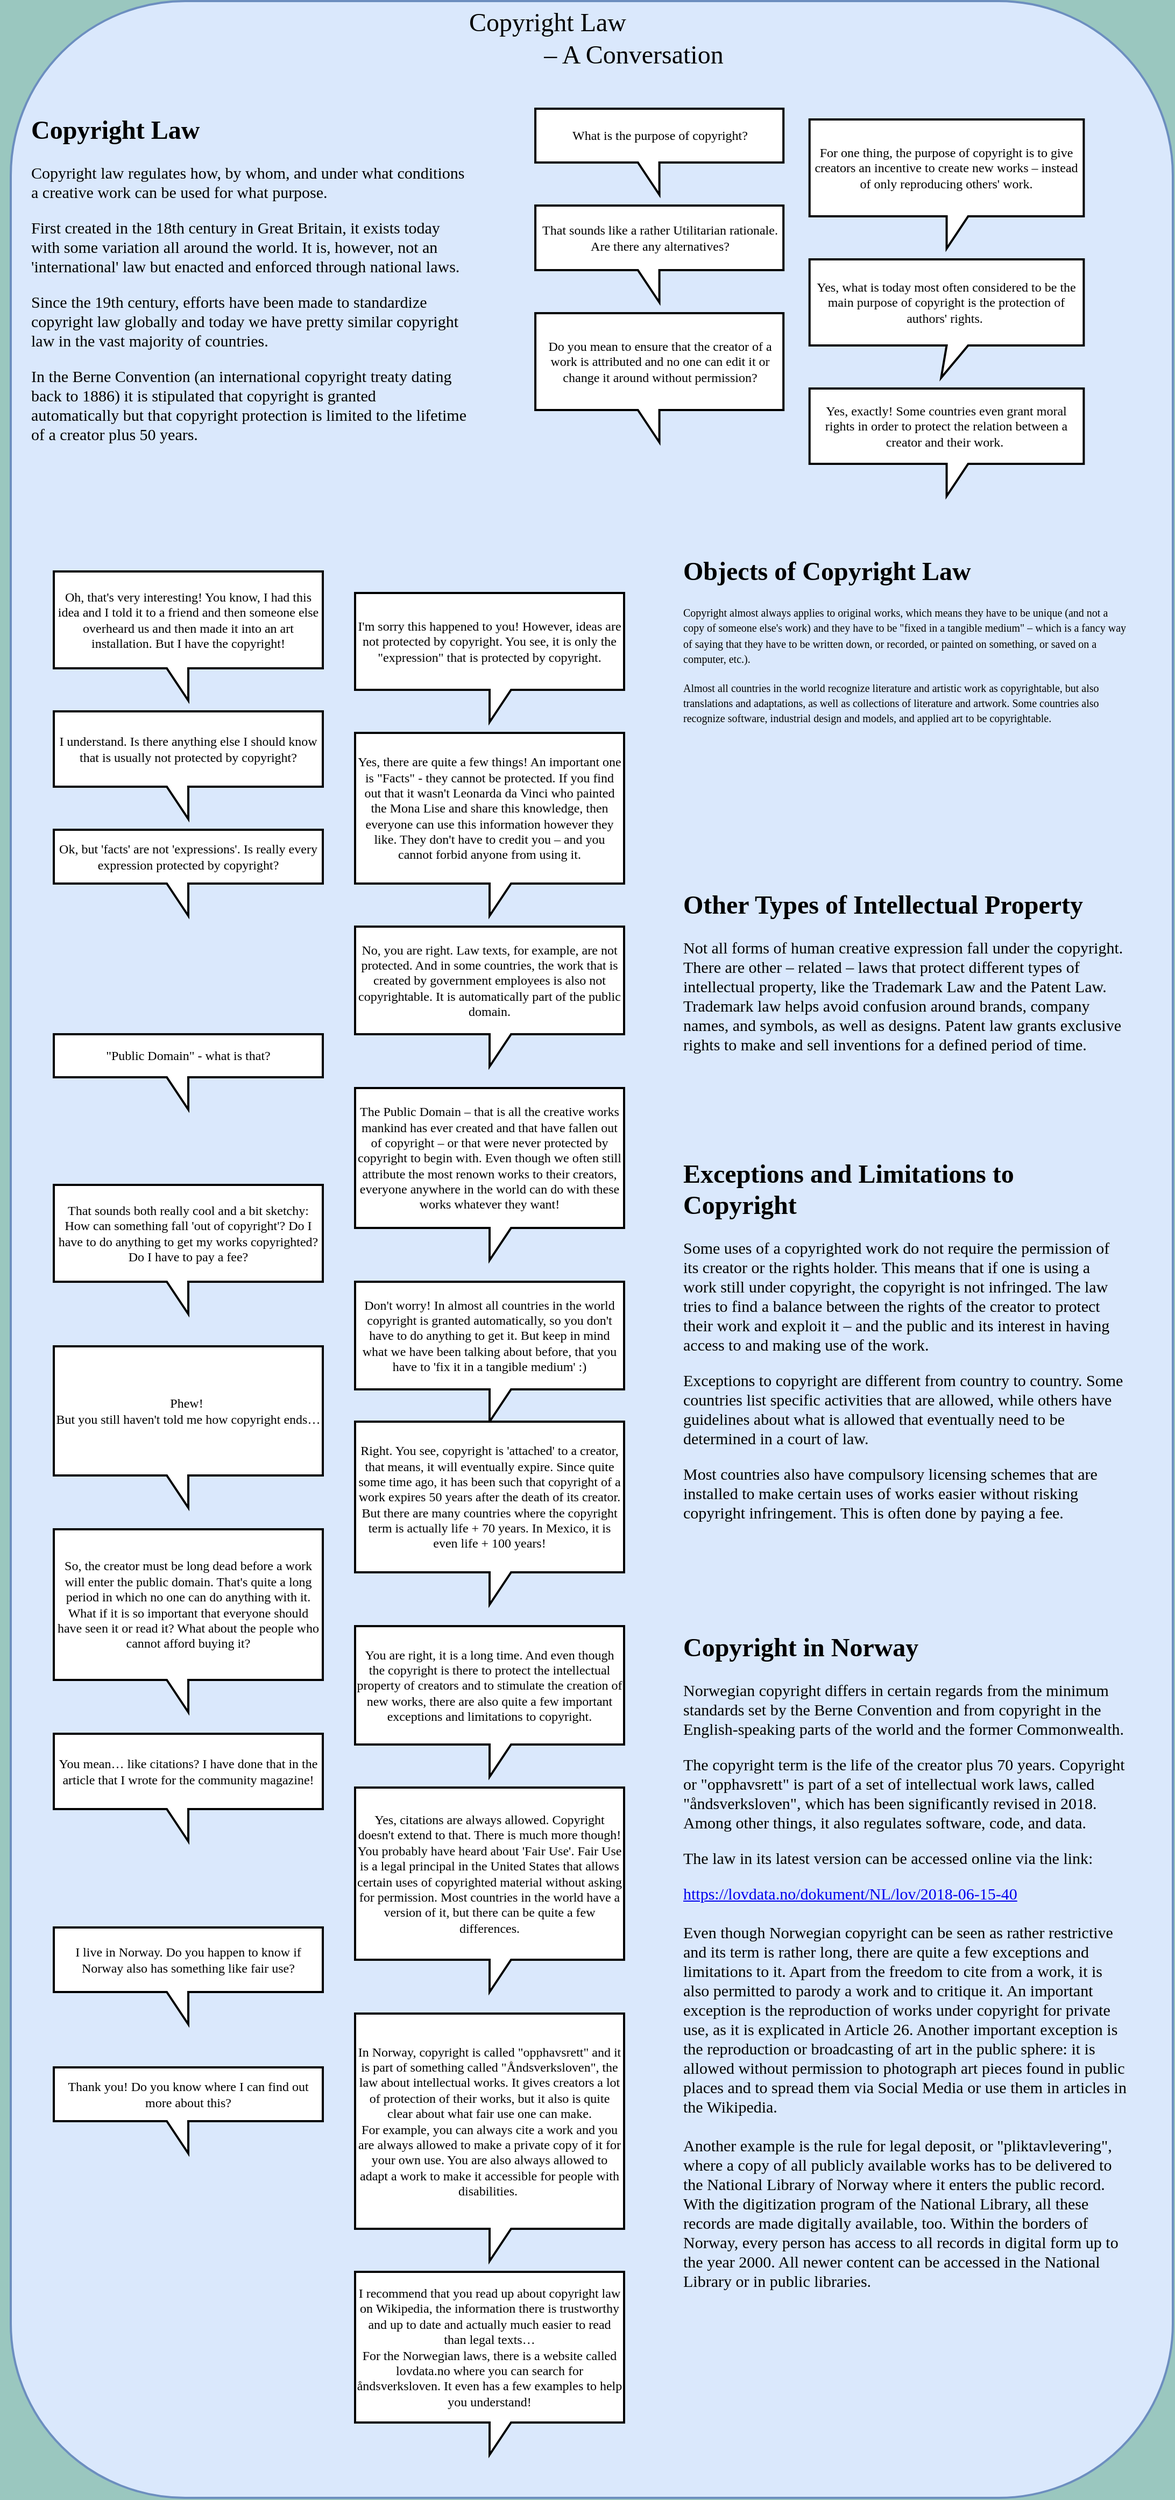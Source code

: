 <mxfile version="12.6.2" type="github">
  <diagram name="Page-1" id="ad52d381-51e7-2e0d-a935-2d0ddd2fd229">
    <mxGraphModel dx="1404" dy="1717" grid="1" gridSize="10" guides="1" tooltips="1" connect="1" arrows="1" fold="1" page="1" pageScale="1" pageWidth="1169" pageHeight="827" background="#9AC7BF" math="0" shadow="0">
      <root>
        <mxCell id="0"/>
        <mxCell id="1" parent="0"/>
        <mxCell id="lcUeHcnI_oaIsX3chBQn-23" value="" style="rounded=1;whiteSpace=wrap;html=1;strokeWidth=2;fontFamily=Verdana;fontSize=12;fillColor=#dae8fc;strokeColor=#6c8ebf;" vertex="1" parent="1">
          <mxGeometry x="40" y="-800" width="1080" height="2320" as="geometry"/>
        </mxCell>
        <mxCell id="lcUeHcnI_oaIsX3chBQn-24" value="" style="group" vertex="1" connectable="0" parent="1">
          <mxGeometry x="30" y="-720" width="1080" height="410" as="geometry"/>
        </mxCell>
        <mxCell id="lcUeHcnI_oaIsX3chBQn-12" value="For one thing, the purpose of copyright is to give creators an incentive to create new works – instead of only reproducing others&#39; work." style="shape=callout;whiteSpace=wrap;html=1;perimeter=calloutPerimeter;strokeWidth=2;fontFamily=Verdana;" vertex="1" parent="lcUeHcnI_oaIsX3chBQn-24">
          <mxGeometry x="752.36" y="30" width="254.831" height="120" as="geometry"/>
        </mxCell>
        <mxCell id="lcUeHcnI_oaIsX3chBQn-13" value="What is the purpose of copyright?" style="shape=callout;whiteSpace=wrap;html=1;perimeter=calloutPerimeter;strokeWidth=2;fontFamily=Verdana;flipV=0;flipH=1;" vertex="1" parent="lcUeHcnI_oaIsX3chBQn-24">
          <mxGeometry x="497.528" y="20" width="230.562" height="80" as="geometry"/>
        </mxCell>
        <mxCell id="lcUeHcnI_oaIsX3chBQn-17" value="&lt;h1&gt;&lt;font style=&quot;font-size: 24px&quot;&gt;Copyright Law&lt;/font&gt;&lt;/h1&gt;&lt;p style=&quot;font-size: 15px&quot;&gt;&lt;font style=&quot;font-size: 15px&quot;&gt;Copyright law regulates how, by whom, and under what conditions a creative work can be used for what purpose.&amp;nbsp;&lt;/font&gt;&lt;/p&gt;&lt;p style=&quot;font-size: 15px&quot;&gt;&lt;font style=&quot;font-size: 15px&quot;&gt;First created in the 18th century in Great Britain, it exists today with some variation all around the world. It is, however, not an &#39;international&#39; law but enacted and enforced through national laws.&amp;nbsp;&lt;/font&gt;&lt;/p&gt;&lt;p style=&quot;font-size: 15px&quot;&gt;&lt;font style=&quot;font-size: 15px&quot;&gt;Since the 19th century, efforts have been made to standardize copyright law globally and today we have pretty similar copyright law in the vast majority of countries.&lt;/font&gt;&lt;/p&gt;&lt;p style=&quot;font-size: 15px&quot;&gt;&lt;font style=&quot;font-size: 15px&quot;&gt;In the Berne Convention (an international copyright treaty dating back to 1886) it is stipulated that copyright is granted automatically but that copyright protection is limited to the lifetime of a creator plus 50 years.&amp;nbsp;&lt;/font&gt;&lt;/p&gt;" style="text;html=1;strokeColor=none;fillColor=none;spacing=5;spacingTop=-20;whiteSpace=wrap;overflow=hidden;rounded=0;fontFamily=Verdana;fontSize=12;" vertex="1" parent="lcUeHcnI_oaIsX3chBQn-24">
          <mxGeometry x="24.27" y="20" width="412.58" height="390" as="geometry"/>
        </mxCell>
        <mxCell id="lcUeHcnI_oaIsX3chBQn-18" value="That sounds like a rather Utilitarian rationale. Are there any alternatives?" style="shape=callout;whiteSpace=wrap;html=1;perimeter=calloutPerimeter;strokeWidth=2;fontFamily=Verdana;fontSize=12;flipH=1;" vertex="1" parent="lcUeHcnI_oaIsX3chBQn-24">
          <mxGeometry x="497.528" y="110" width="230.562" height="90" as="geometry"/>
        </mxCell>
        <mxCell id="lcUeHcnI_oaIsX3chBQn-19" value="Yes, what is today most often considered to be the main purpose of copyright is the protection of authors&#39; rights.&amp;nbsp;" style="shape=callout;whiteSpace=wrap;html=1;perimeter=calloutPerimeter;strokeWidth=2;fontFamily=Verdana;fontSize=12;position2=0.48;" vertex="1" parent="lcUeHcnI_oaIsX3chBQn-24">
          <mxGeometry x="752.36" y="160" width="254.831" height="110" as="geometry"/>
        </mxCell>
        <mxCell id="lcUeHcnI_oaIsX3chBQn-20" value="Do you mean to ensure that the creator of a work is attributed and no one can edit it or change it around without permission?" style="shape=callout;whiteSpace=wrap;html=1;perimeter=calloutPerimeter;strokeWidth=2;fontFamily=Verdana;fontSize=12;flipH=1;" vertex="1" parent="lcUeHcnI_oaIsX3chBQn-24">
          <mxGeometry x="497.528" y="210" width="230.562" height="120" as="geometry"/>
        </mxCell>
        <mxCell id="lcUeHcnI_oaIsX3chBQn-21" value="Yes, exactly! Some countries even grant moral rights in order to protect the relation between a creator and their work.&amp;nbsp;" style="shape=callout;whiteSpace=wrap;html=1;perimeter=calloutPerimeter;strokeWidth=2;fontFamily=Verdana;fontSize=12;" vertex="1" parent="lcUeHcnI_oaIsX3chBQn-24">
          <mxGeometry x="752.36" y="280" width="254.831" height="100" as="geometry"/>
        </mxCell>
        <mxCell id="lcUeHcnI_oaIsX3chBQn-26" value="&lt;h1&gt;&lt;span&gt;Objects of Copyright Law&lt;/span&gt;&lt;/h1&gt;&lt;p&gt;&lt;font size=&quot;1&quot;&gt;&lt;span style=&quot;font-weight: 400&quot;&gt;Copyright almost always applies to original works, which means they have to be unique (and not a copy of someone else&#39;s work) and they have to be &quot;fixed in a tangible medium&quot; – which is a fancy way of saying that they have to be written down, or recorded, or painted on something, or saved on a computer, etc.).&lt;/span&gt;&lt;/font&gt;&lt;/p&gt;&lt;div&gt;&lt;font size=&quot;1&quot;&gt;Almost all countries in the world recognize literature and artistic work as copyrightable, but also translations and adaptations, as well as collections of literature and artwork. Some countries also recognize software, industrial design and models, and applied art to be copyrightable.&lt;/font&gt;&lt;/div&gt;" style="text;html=1;strokeColor=none;fillColor=none;spacing=5;spacingTop=-20;whiteSpace=wrap;overflow=hidden;rounded=0;fontFamily=Verdana;fontSize=12;" vertex="1" parent="1">
          <mxGeometry x="660" y="-290" width="420" height="290" as="geometry"/>
        </mxCell>
        <mxCell id="lcUeHcnI_oaIsX3chBQn-27" value="Oh, that&#39;s very interesting! You know, I had this idea and I told it to a friend and then someone else overheard us and then made it into an art installation. But I have the copyright!" style="shape=callout;whiteSpace=wrap;html=1;perimeter=calloutPerimeter;strokeWidth=2;fontFamily=Verdana;fontSize=12;flipH=1;" vertex="1" parent="1">
          <mxGeometry x="80" y="-270" width="250" height="120" as="geometry"/>
        </mxCell>
        <mxCell id="lcUeHcnI_oaIsX3chBQn-28" value="I&#39;m sorry this happened to you! However, ideas are not protected by copyright. You see, it is only the &quot;expression&quot; that is protected by copyright." style="shape=callout;whiteSpace=wrap;html=1;perimeter=calloutPerimeter;strokeWidth=2;fontFamily=Verdana;fontSize=12;" vertex="1" parent="1">
          <mxGeometry x="360" y="-250" width="250" height="120" as="geometry"/>
        </mxCell>
        <mxCell id="lcUeHcnI_oaIsX3chBQn-29" value="I understand. Is there anything else I should know that is usually not protected by copyright?" style="shape=callout;whiteSpace=wrap;html=1;perimeter=calloutPerimeter;strokeWidth=2;fontFamily=Verdana;fontSize=12;flipH=1;" vertex="1" parent="1">
          <mxGeometry x="80" y="-140" width="250" height="100" as="geometry"/>
        </mxCell>
        <mxCell id="lcUeHcnI_oaIsX3chBQn-30" value="Yes, there are quite a few things! An important one is &quot;Facts&quot; - they cannot be protected. If you find out that it wasn&#39;t Leonarda da Vinci who painted the Mona Lise and share this knowledge, then everyone can use this information however they like. They don&#39;t have to credit you – and you cannot forbid anyone from using it." style="shape=callout;whiteSpace=wrap;html=1;perimeter=calloutPerimeter;strokeWidth=2;fontFamily=Verdana;fontSize=12;" vertex="1" parent="1">
          <mxGeometry x="360" y="-120" width="250" height="170" as="geometry"/>
        </mxCell>
        <mxCell id="lcUeHcnI_oaIsX3chBQn-31" value="Ok, but &#39;facts&#39; are not &#39;expressions&#39;. Is really every expression protected by copyright?" style="shape=callout;whiteSpace=wrap;html=1;perimeter=calloutPerimeter;strokeWidth=2;fontFamily=Verdana;fontSize=12;flipH=1;" vertex="1" parent="1">
          <mxGeometry x="80" y="-30" width="250" height="80" as="geometry"/>
        </mxCell>
        <mxCell id="lcUeHcnI_oaIsX3chBQn-32" value="No, you are right. Law texts, for example, are not protected. And in some countries, the work that is created by government employees is also not copyrightable. It is automatically part of the public domain." style="shape=callout;whiteSpace=wrap;html=1;perimeter=calloutPerimeter;strokeWidth=2;fontFamily=Verdana;fontSize=12;" vertex="1" parent="1">
          <mxGeometry x="360" y="60" width="250" height="130" as="geometry"/>
        </mxCell>
        <mxCell id="lcUeHcnI_oaIsX3chBQn-33" value="&lt;h1&gt;Other Types of Intellectual Property&lt;/h1&gt;&lt;p&gt;&lt;font style=&quot;font-size: 15px&quot;&gt;Not all forms of human creative expression fall under the copyright. There are other – related – laws that protect different types of intellectual property, like the Trademark Law and the Patent Law. Trademark law helps avoid confusion around brands, company names, and symbols, as well as designs. Patent law grants exclusive rights to make and sell inventions for a defined period of time.&amp;nbsp;&amp;nbsp;&lt;/font&gt;&lt;/p&gt;" style="text;html=1;strokeColor=none;fillColor=none;spacing=5;spacingTop=-20;whiteSpace=wrap;overflow=hidden;rounded=0;fontFamily=Verdana;fontSize=12;" vertex="1" parent="1">
          <mxGeometry x="660" y="20" width="420" height="230" as="geometry"/>
        </mxCell>
        <mxCell id="lcUeHcnI_oaIsX3chBQn-34" value="&quot;Public Domain&quot; - what is that?" style="shape=callout;whiteSpace=wrap;html=1;perimeter=calloutPerimeter;strokeWidth=2;fontFamily=Verdana;fontSize=12;flipH=1;" vertex="1" parent="1">
          <mxGeometry x="80" y="160" width="250" height="70" as="geometry"/>
        </mxCell>
        <mxCell id="lcUeHcnI_oaIsX3chBQn-35" value="The Public Domain – that is all the creative works mankind has ever created and that have fallen out of copyright – or that were never protected by copyright to begin with. Even though we often still attribute the most renown works to their creators, everyone anywhere in the world can do with these works whatever they want!" style="shape=callout;whiteSpace=wrap;html=1;perimeter=calloutPerimeter;strokeWidth=2;fontFamily=Verdana;fontSize=12;" vertex="1" parent="1">
          <mxGeometry x="360" y="210" width="250" height="160" as="geometry"/>
        </mxCell>
        <mxCell id="lcUeHcnI_oaIsX3chBQn-36" value="That sounds both really cool and a bit sketchy: How can something fall &#39;out of copyright&#39;? Do I have to do anything to get my works copyrighted? Do I have to pay a fee?" style="shape=callout;whiteSpace=wrap;html=1;perimeter=calloutPerimeter;strokeWidth=2;fontFamily=Verdana;fontSize=12;flipH=1;" vertex="1" parent="1">
          <mxGeometry x="80" y="300" width="250" height="120" as="geometry"/>
        </mxCell>
        <mxCell id="lcUeHcnI_oaIsX3chBQn-37" value="Don&#39;t worry! In almost all countries in the world copyright is granted automatically, so you don&#39;t have to do anything to get it. But keep in mind what we have been talking about before, that you have to &#39;fix it in a tangible medium&#39; :)" style="shape=callout;whiteSpace=wrap;html=1;perimeter=calloutPerimeter;strokeWidth=2;fontFamily=Verdana;fontSize=12;" vertex="1" parent="1">
          <mxGeometry x="360" y="390" width="250" height="130" as="geometry"/>
        </mxCell>
        <mxCell id="lcUeHcnI_oaIsX3chBQn-38" value="Phew!&amp;nbsp;&lt;br&gt;But you still haven&#39;t told me how copyright ends…" style="shape=callout;whiteSpace=wrap;html=1;perimeter=calloutPerimeter;strokeWidth=2;fontFamily=Verdana;fontSize=12;flipH=1;" vertex="1" parent="1">
          <mxGeometry x="80" y="450" width="250" height="150" as="geometry"/>
        </mxCell>
        <mxCell id="lcUeHcnI_oaIsX3chBQn-39" value="Right. You see, copyright is &#39;attached&#39; to a creator, that means, it will eventually expire. Since quite some time ago, it has been such that copyright of a work expires 50 years after the death of its creator. But there are many countries where the copyright term is actually life + 70 years. In Mexico, it is even life + 100 years!" style="shape=callout;whiteSpace=wrap;html=1;perimeter=calloutPerimeter;strokeWidth=2;fontFamily=Verdana;fontSize=12;" vertex="1" parent="1">
          <mxGeometry x="360" y="520" width="250" height="170" as="geometry"/>
        </mxCell>
        <mxCell id="lcUeHcnI_oaIsX3chBQn-40" value="So, the creator must be long dead before a work will enter the public domain. That&#39;s quite a long period in which no one can do anything with it. What if it is so important that everyone should have seen it or read it? What about the people who cannot afford buying it?" style="shape=callout;whiteSpace=wrap;html=1;perimeter=calloutPerimeter;strokeWidth=2;fontFamily=Verdana;fontSize=12;flipH=1;" vertex="1" parent="1">
          <mxGeometry x="80" y="620" width="250" height="170" as="geometry"/>
        </mxCell>
        <mxCell id="lcUeHcnI_oaIsX3chBQn-41" value="&lt;h1&gt;Exceptions and Limitations to Copyright&lt;/h1&gt;&lt;p style=&quot;font-size: 15px&quot;&gt;Some uses of a copyrighted work do not require the permission of its creator or the rights holder. This means that if one is using a work still under copyright, the copyright is not infringed. The law tries to find a balance between the rights of the creator to protect their work and exploit it – and the public and its interest in having access to and making use of the work.&lt;/p&gt;&lt;p style=&quot;font-size: 15px&quot;&gt;Exceptions to copyright are different from country to country. Some countries list specific activities that are allowed, while others have guidelines about what is allowed that eventually need to be determined in a court of law.&lt;/p&gt;&lt;p style=&quot;font-size: 15px&quot;&gt;Most countries also have compulsory licensing schemes that are installed to make certain uses of works easier without risking copyright infringement. This is often done by paying a fee.&lt;/p&gt;" style="text;html=1;strokeColor=none;fillColor=none;spacing=5;spacingTop=-20;whiteSpace=wrap;overflow=hidden;rounded=0;fontFamily=Verdana;fontSize=12;" vertex="1" parent="1">
          <mxGeometry x="660" y="270" width="420" height="430" as="geometry"/>
        </mxCell>
        <mxCell id="lcUeHcnI_oaIsX3chBQn-42" value="You are right, it is a long time. And even though the copyright is there to protect the intellectual property of creators and to stimulate the creation of new works, there are also quite a few important exceptions and limitations to copyright." style="shape=callout;whiteSpace=wrap;html=1;perimeter=calloutPerimeter;strokeWidth=2;fontFamily=Verdana;fontSize=12;" vertex="1" parent="1">
          <mxGeometry x="360" y="710" width="250" height="140" as="geometry"/>
        </mxCell>
        <mxCell id="lcUeHcnI_oaIsX3chBQn-43" value="You mean… like citations? I have done that in the article that I wrote for the community magazine!" style="shape=callout;whiteSpace=wrap;html=1;perimeter=calloutPerimeter;strokeWidth=2;fontFamily=Verdana;fontSize=12;flipH=1;" vertex="1" parent="1">
          <mxGeometry x="80" y="810" width="250" height="100" as="geometry"/>
        </mxCell>
        <mxCell id="lcUeHcnI_oaIsX3chBQn-44" value="Yes, citations are always allowed. Copyright doesn&#39;t extend to that. There is much more though! You probably have heard about &#39;Fair Use&#39;. Fair Use is a legal principal in the United States that allows certain uses of copyrighted material without asking for permission. Most countries in the world have a version of it, but there can be quite a few differences." style="shape=callout;whiteSpace=wrap;html=1;perimeter=calloutPerimeter;strokeWidth=2;fontFamily=Verdana;fontSize=12;" vertex="1" parent="1">
          <mxGeometry x="360" y="860" width="250" height="190" as="geometry"/>
        </mxCell>
        <mxCell id="lcUeHcnI_oaIsX3chBQn-45" value="I live in Norway. Do you happen to know if Norway also has something like fair use?" style="shape=callout;whiteSpace=wrap;html=1;perimeter=calloutPerimeter;strokeWidth=2;fontFamily=Verdana;fontSize=12;flipH=1;" vertex="1" parent="1">
          <mxGeometry x="80" y="990" width="250" height="90" as="geometry"/>
        </mxCell>
        <mxCell id="lcUeHcnI_oaIsX3chBQn-46" value="In Norway, copyright is called &quot;opphavsrett&quot; and it is part of something called &quot;Åndsverksloven&quot;, the law about intellectual works. It gives creators a lot of protection of their works, but it also is quite clear about what fair use one can make. &lt;br&gt;For example, you can always cite a work and you are always allowed to make a private copy of it for your own use. You are also always allowed to adapt a work to make it accessible for people with disabilities.&amp;nbsp;" style="shape=callout;whiteSpace=wrap;html=1;perimeter=calloutPerimeter;strokeWidth=2;fontFamily=Verdana;fontSize=12;" vertex="1" parent="1">
          <mxGeometry x="360" y="1070" width="250" height="230" as="geometry"/>
        </mxCell>
        <mxCell id="lcUeHcnI_oaIsX3chBQn-47" value="Thank you! Do you know where I can find out more about this?" style="shape=callout;whiteSpace=wrap;html=1;perimeter=calloutPerimeter;strokeWidth=2;fontFamily=Verdana;fontSize=12;flipH=1;" vertex="1" parent="1">
          <mxGeometry x="80" y="1120" width="250" height="80" as="geometry"/>
        </mxCell>
        <mxCell id="lcUeHcnI_oaIsX3chBQn-48" value="I recommend that you read up about copyright law on Wikipedia, the information there is trustworthy and up to date and actually much easier to read than legal texts…&lt;br&gt;For the Norwegian laws, there is a website called lovdata.no where you can search for åndsverksloven. It even has a few examples to help you understand!" style="shape=callout;whiteSpace=wrap;html=1;perimeter=calloutPerimeter;strokeWidth=2;fontFamily=Verdana;fontSize=12;" vertex="1" parent="1">
          <mxGeometry x="360" y="1310" width="250" height="170" as="geometry"/>
        </mxCell>
        <mxCell id="lcUeHcnI_oaIsX3chBQn-49" value="&lt;h1&gt;Copyright in Norway&lt;/h1&gt;&lt;p style=&quot;font-size: 15px&quot;&gt;Norwegian copyright differs in certain regards from the minimum standards set by the Berne Convention and from copyright in the English-speaking parts of the world and the former Commonwealth.&lt;/p&gt;&lt;p style=&quot;font-size: 15px&quot;&gt;The copyright term is the life of the creator plus 70 years. Copyright or &quot;opphavsrett&quot; is part of a set of intellectual work laws, called &quot;åndsverksloven&quot;, which has been significantly revised in 2018. Among other things, it also regulates software, code, and data.&lt;/p&gt;&lt;p style=&quot;font-size: 15px&quot;&gt;The law in its latest version can be accessed online via the link:&lt;/p&gt;&lt;font style=&quot;font-size: 15px&quot;&gt;&lt;a href=&quot;https://lovdata.no/dokument/NL/lov/2018-06-15-40&quot;&gt;https://lovdata.no/dokument/NL/lov/2018-06-15-40&lt;/a&gt;&lt;br&gt;&lt;br&gt;Even though Norwegian copyright can be seen as rather restrictive and its term is rather long, there are quite a few exceptions and limitations to it. Apart from the freedom to cite from a work, it is also permitted to parody a work and to critique it. An important exception is the reproduction of works under copyright for private use, as it is explicated in Article 26. Another important exception is the reproduction or broadcasting of art in the public sphere: it is allowed without permission to photograph art pieces found in public places and to spread them via Social Media or use them in articles in the Wikipedia.&lt;br&gt;&lt;br&gt;Another example is the rule for legal deposit, or &quot;pliktavlevering&quot;, where a copy of all publicly available works has to be delivered to the National Library of Norway where it enters the public record. With the digitization program of the National Library, all these records are made digitally available, too. Within the borders of Norway, every person has access to all records in digital form up to the year 2000. All newer content can be accessed in the National Library or in public libraries.&amp;nbsp;&lt;br&gt;&lt;/font&gt;" style="text;html=1;strokeColor=none;fillColor=none;spacing=5;spacingTop=-20;whiteSpace=wrap;overflow=hidden;rounded=0;fontFamily=Verdana;fontSize=12;" vertex="1" parent="1">
          <mxGeometry x="660" y="710" width="420" height="777" as="geometry"/>
        </mxCell>
        <mxCell id="lcUeHcnI_oaIsX3chBQn-14" value="Copyright Law" style="text;html=1;strokeColor=none;fillColor=none;align=center;verticalAlign=middle;whiteSpace=wrap;rounded=0;fontFamily=Verdana;fontSize=24;" vertex="1" parent="1">
          <mxGeometry x="438.86" y="-800" width="200" height="40" as="geometry"/>
        </mxCell>
        <mxCell id="lcUeHcnI_oaIsX3chBQn-15" value="– A Conversation" style="text;html=1;strokeColor=none;fillColor=none;align=center;verticalAlign=middle;whiteSpace=wrap;rounded=0;fontFamily=Verdana;fontSize=24;" vertex="1" parent="1">
          <mxGeometry x="508.86" y="-760" width="220" height="20" as="geometry"/>
        </mxCell>
      </root>
    </mxGraphModel>
  </diagram>
</mxfile>
